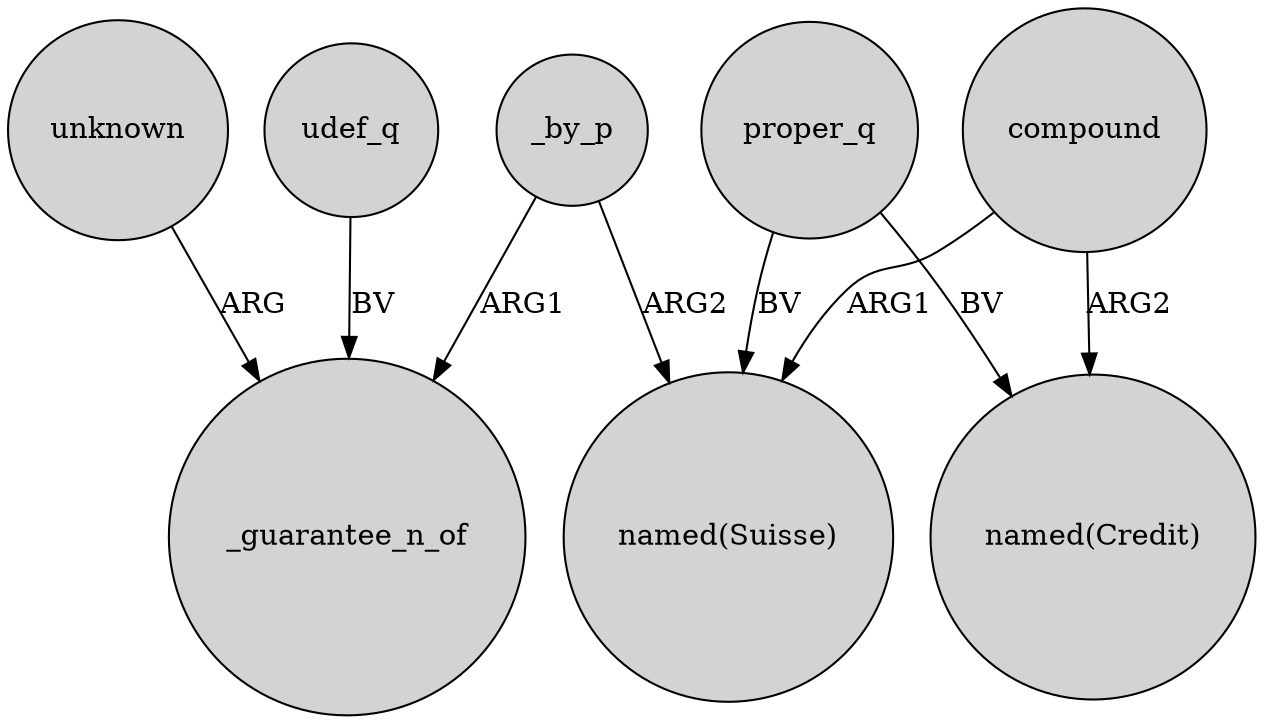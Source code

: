 digraph {
	node [shape=circle style=filled]
	unknown -> _guarantee_n_of [label=ARG]
	udef_q -> _guarantee_n_of [label=BV]
	compound -> "named(Suisse)" [label=ARG1]
	_by_p -> "named(Suisse)" [label=ARG2]
	_by_p -> _guarantee_n_of [label=ARG1]
	compound -> "named(Credit)" [label=ARG2]
	proper_q -> "named(Suisse)" [label=BV]
	proper_q -> "named(Credit)" [label=BV]
}
